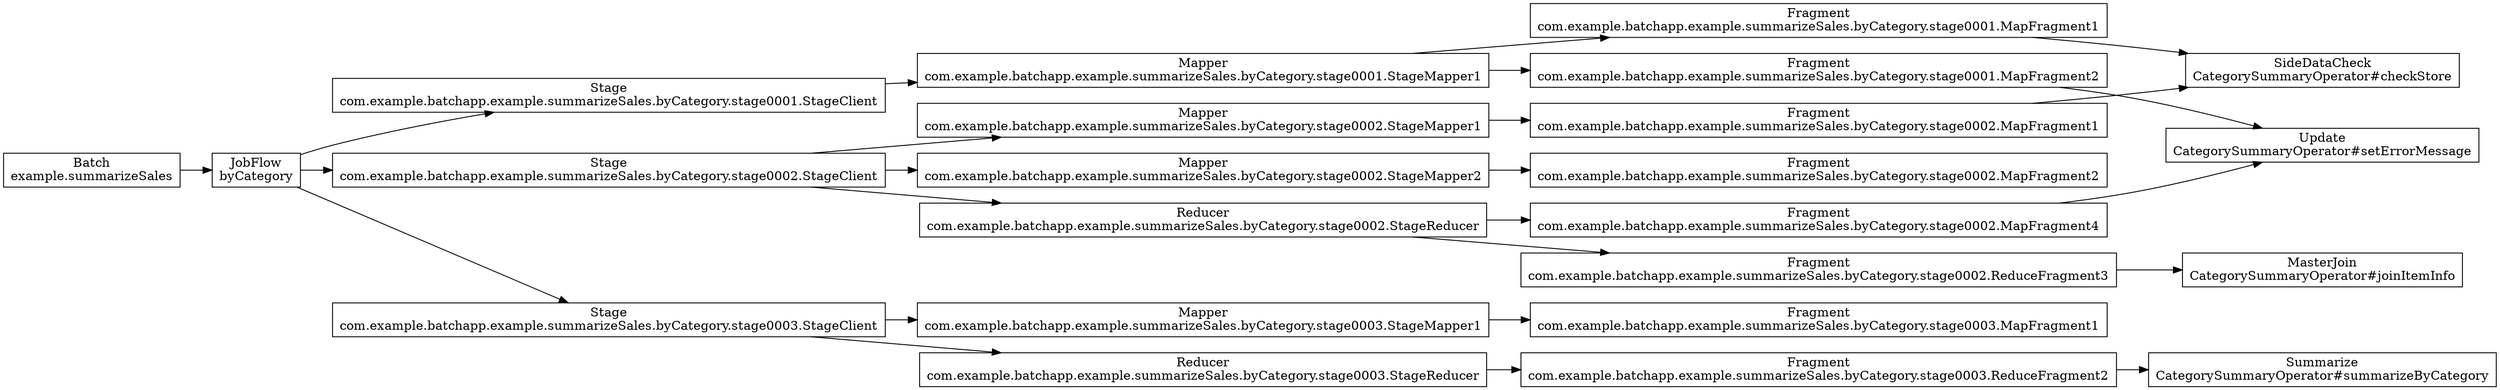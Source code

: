 digraph {
    rankdir = LR;
    "fb05158e-0235-4746-90ac-65dc1a811aca" [shape=box, label="Batch\nexample.summarizeSales"];
    "c2ad292c-887f-4c43-90a9-2fc519ea8b8c" [shape=box, label="JobFlow\nbyCategory"];
    "65d608a3-b526-40ff-ac2e-d3e8893a998b" [shape=box, label="Stage\ncom.example.batchapp.example.summarizeSales.byCategory.stage0001.StageClient"];
    "a13f5fd5-a7a5-4fae-89e6-a327716b2391" [shape=box, label="Mapper\ncom.example.batchapp.example.summarizeSales.byCategory.stage0001.StageMapper1"];
    "65d608a3-b526-40ff-ac2e-d3e8893a998b" -> "a13f5fd5-a7a5-4fae-89e6-a327716b2391";
    "05ab68ce-2510-4148-a97a-69f8b1161df4" [shape=box, label="Fragment\ncom.example.batchapp.example.summarizeSales.byCategory.stage0001.MapFragment1"];
    "fbdf78b4-605b-4d67-bfbe-ed2e72ee834f" [shape=box, label="SideDataCheck\nCategorySummaryOperator#checkStore"];
    "05ab68ce-2510-4148-a97a-69f8b1161df4" -> "fbdf78b4-605b-4d67-bfbe-ed2e72ee834f";
    "a13f5fd5-a7a5-4fae-89e6-a327716b2391" -> "05ab68ce-2510-4148-a97a-69f8b1161df4";
    "f361a120-8e9a-4316-80ac-d4e0149bac40" [shape=box, label="Fragment\ncom.example.batchapp.example.summarizeSales.byCategory.stage0001.MapFragment2"];
    "480a5d02-5376-438a-a46a-63e326b5522f" [shape=box, label="Update\nCategorySummaryOperator#setErrorMessage"];
    "f361a120-8e9a-4316-80ac-d4e0149bac40" -> "480a5d02-5376-438a-a46a-63e326b5522f";
    "a13f5fd5-a7a5-4fae-89e6-a327716b2391" -> "f361a120-8e9a-4316-80ac-d4e0149bac40";
    "c2ad292c-887f-4c43-90a9-2fc519ea8b8c" -> "65d608a3-b526-40ff-ac2e-d3e8893a998b";
    "eb01781d-e724-496f-a30f-a8871d0a2669" [shape=box, label="Stage\ncom.example.batchapp.example.summarizeSales.byCategory.stage0002.StageClient"];
    "fa7912f8-565e-4df3-9af5-25399b4c3513" [shape=box, label="Mapper\ncom.example.batchapp.example.summarizeSales.byCategory.stage0002.StageMapper1"];
    "eb01781d-e724-496f-a30f-a8871d0a2669" -> "fa7912f8-565e-4df3-9af5-25399b4c3513";
    "21ad83ac-6f7e-42ba-81de-09aab976e1d2" [shape=box, label="Fragment\ncom.example.batchapp.example.summarizeSales.byCategory.stage0002.MapFragment1"];
    "21ad83ac-6f7e-42ba-81de-09aab976e1d2" -> "fbdf78b4-605b-4d67-bfbe-ed2e72ee834f";
    "fa7912f8-565e-4df3-9af5-25399b4c3513" -> "21ad83ac-6f7e-42ba-81de-09aab976e1d2";
    "434a1586-d01d-4421-902a-202f19276d13" [shape=box, label="Mapper\ncom.example.batchapp.example.summarizeSales.byCategory.stage0002.StageMapper2"];
    "eb01781d-e724-496f-a30f-a8871d0a2669" -> "434a1586-d01d-4421-902a-202f19276d13";
    "883c1101-2aba-4782-a429-95f174f53911" [shape=box, label="Fragment\ncom.example.batchapp.example.summarizeSales.byCategory.stage0002.MapFragment2"];
    "434a1586-d01d-4421-902a-202f19276d13" -> "883c1101-2aba-4782-a429-95f174f53911";
    "bb0302d8-cccc-4d1e-a6d6-55d99ab9ee36" [shape=box, label="Reducer\ncom.example.batchapp.example.summarizeSales.byCategory.stage0002.StageReducer"];
    "eb01781d-e724-496f-a30f-a8871d0a2669" -> "bb0302d8-cccc-4d1e-a6d6-55d99ab9ee36";
    "29e97db3-0995-4178-a306-937a8a4c7b39" [shape=box, label="Fragment\ncom.example.batchapp.example.summarizeSales.byCategory.stage0002.ReduceFragment3"];
    "95018473-3673-4ef7-a089-f0a97e5554f5" [shape=box, label="MasterJoin\nCategorySummaryOperator#joinItemInfo"];
    "29e97db3-0995-4178-a306-937a8a4c7b39" -> "95018473-3673-4ef7-a089-f0a97e5554f5";
    "bb0302d8-cccc-4d1e-a6d6-55d99ab9ee36" -> "29e97db3-0995-4178-a306-937a8a4c7b39";
    "09e9159a-4915-454b-bf0b-89c3c654cd18" [shape=box, label="Fragment\ncom.example.batchapp.example.summarizeSales.byCategory.stage0002.MapFragment4"];
    "09e9159a-4915-454b-bf0b-89c3c654cd18" -> "480a5d02-5376-438a-a46a-63e326b5522f";
    "bb0302d8-cccc-4d1e-a6d6-55d99ab9ee36" -> "09e9159a-4915-454b-bf0b-89c3c654cd18";
    "c2ad292c-887f-4c43-90a9-2fc519ea8b8c" -> "eb01781d-e724-496f-a30f-a8871d0a2669";
    "03ece940-a74e-476d-9a65-d26ac086b443" [shape=box, label="Stage\ncom.example.batchapp.example.summarizeSales.byCategory.stage0003.StageClient"];
    "ae2a677f-32bf-45b7-9894-f88dd39a30cc" [shape=box, label="Mapper\ncom.example.batchapp.example.summarizeSales.byCategory.stage0003.StageMapper1"];
    "03ece940-a74e-476d-9a65-d26ac086b443" -> "ae2a677f-32bf-45b7-9894-f88dd39a30cc";
    "b8d7b39b-b2ea-4cdc-bb90-9680e03630e5" [shape=box, label="Fragment\ncom.example.batchapp.example.summarizeSales.byCategory.stage0003.MapFragment1"];
    "ae2a677f-32bf-45b7-9894-f88dd39a30cc" -> "b8d7b39b-b2ea-4cdc-bb90-9680e03630e5";
    "0f7ce3a4-f9fd-42ad-93b2-09ccbb70cef6" [shape=box, label="Reducer\ncom.example.batchapp.example.summarizeSales.byCategory.stage0003.StageReducer"];
    "03ece940-a74e-476d-9a65-d26ac086b443" -> "0f7ce3a4-f9fd-42ad-93b2-09ccbb70cef6";
    "8435559d-3959-4bc9-8416-0f4477731e89" [shape=box, label="Fragment\ncom.example.batchapp.example.summarizeSales.byCategory.stage0003.ReduceFragment2"];
    "a54957df-fcc9-4e72-819c-7c062e2ffdde" [shape=box, label="Summarize\nCategorySummaryOperator#summarizeByCategory"];
    "8435559d-3959-4bc9-8416-0f4477731e89" -> "a54957df-fcc9-4e72-819c-7c062e2ffdde";
    "0f7ce3a4-f9fd-42ad-93b2-09ccbb70cef6" -> "8435559d-3959-4bc9-8416-0f4477731e89";
    "c2ad292c-887f-4c43-90a9-2fc519ea8b8c" -> "03ece940-a74e-476d-9a65-d26ac086b443";
    "fb05158e-0235-4746-90ac-65dc1a811aca" -> "c2ad292c-887f-4c43-90a9-2fc519ea8b8c";
}
